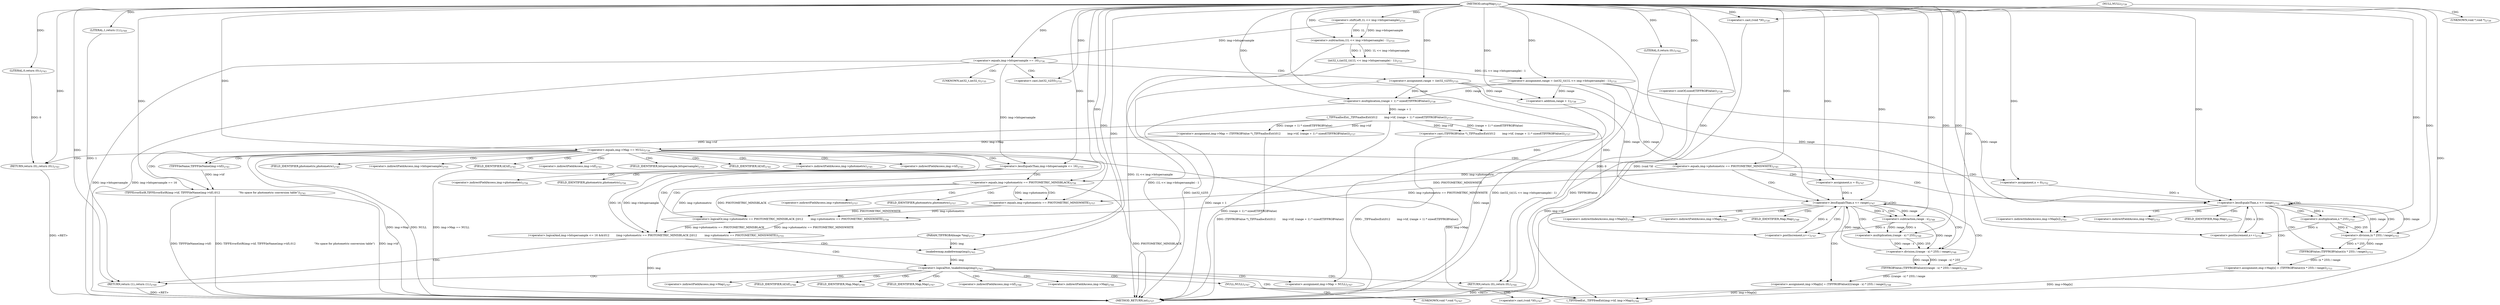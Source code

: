 digraph "setupMap" {  
"60958" [label = <(METHOD,setupMap)<SUB>2727</SUB>> ]
"61122" [label = <(METHOD_RETURN,int)<SUB>2727</SUB>> ]
"60959" [label = <(PARAM,TIFFRGBAImage *img)<SUB>2727</SUB>> ]
"60963" [label = <(&lt;operator&gt;.assignment,range = (int32_t)((1L &lt;&lt; img-&gt;bitspersample) - 1))<SUB>2731</SUB>> ]
"60985" [label = <(&lt;operator&gt;.assignment,img-&gt;Map = (TIFFRGBValue *)_TIFFmallocExt(\012        img-&gt;tif, (range + 1) * sizeof(TIFFRGBValue)))<SUB>2737</SUB>> ]
"61120" [label = <(RETURN,return (1);,return (1);)<SUB>2769</SUB>> ]
"60974" [label = <(&lt;operator&gt;.equals,img-&gt;bitspersample == 16)<SUB>2734</SUB>> ]
"61002" [label = <(&lt;operator&gt;.equals,img-&gt;Map == NULL)<SUB>2739</SUB>> ]
"61024" [label = <(&lt;operator&gt;.equals,img-&gt;photometric == PHOTOMETRIC_MINISWHITE)<SUB>2745</SUB>> ]
"61079" [label = <(&lt;operator&gt;.logicalAnd,img-&gt;bitspersample &lt;= 16 &amp;&amp;\012        (img-&gt;photometric == PHOTOMETRIC_MINISBLACK ||\012         img-&gt;photometric == PHOTOMETRIC_MINISWHITE))<SUB>2755</SUB>> ]
"61121" [label = <(LITERAL,1,return (1);)<SUB>2769</SUB>> ]
"60965" [label = <(int32_t,(int32_t)((1L &lt;&lt; img-&gt;bitspersample) - 1))<SUB>2731</SUB>> ]
"60980" [label = <(&lt;operator&gt;.assignment,range = (int32_t)255)<SUB>2735</SUB>> ]
"60989" [label = <(&lt;operator&gt;.cast,(TIFFRGBValue *)_TIFFmallocExt(\012        img-&gt;tif, (range + 1) * sizeof(TIFFRGBValue)))<SUB>2737</SUB>> ]
"61012" [label = <(TIFFErrorExtR,TIFFErrorExtR(img-&gt;tif, TIFFFileName(img-&gt;tif),\012                      &quot;No space for photometric conversion table&quot;))<SUB>2741</SUB>> ]
"61021" [label = <(RETURN,return (0);,return (0);)<SUB>2743</SUB>> ]
"61104" [label = <(_TIFFfreeExt,_TIFFfreeExt(img-&gt;tif, img-&gt;Map))<SUB>2766</SUB>> ]
"61111" [label = <(&lt;operator&gt;.assignment,img-&gt;Map = NULL)<SUB>2767</SUB>> ]
"60966" [label = <(&lt;operator&gt;.subtraction,(1L &lt;&lt; img-&gt;bitspersample) - 1)<SUB>2731</SUB>> ]
"60991" [label = <(_TIFFmallocExt,_TIFFmallocExt(\012        img-&gt;tif, (range + 1) * sizeof(TIFFRGBValue)))<SUB>2737</SUB>> ]
"61022" [label = <(LITERAL,0,return (0);)<SUB>2743</SUB>> ]
"61035" [label = <(&lt;operator&gt;.lessEqualsThan,x &lt;= range)<SUB>2747</SUB>> ]
"61038" [label = <(&lt;operator&gt;.postIncrement,x++)<SUB>2747</SUB>> ]
"61040" [label = <(&lt;operator&gt;.assignment,img-&gt;Map[x] = (TIFFRGBValue)(((range - x) * 255) / range))<SUB>2748</SUB>> ]
"61080" [label = <(&lt;operator&gt;.lessEqualsThan,img-&gt;bitspersample &lt;= 16)<SUB>2755</SUB>> ]
"61085" [label = <(&lt;operator&gt;.logicalOr,img-&gt;photometric == PHOTOMETRIC_MINISBLACK ||\012         img-&gt;photometric == PHOTOMETRIC_MINISWHITE)<SUB>2756</SUB>> ]
"61098" [label = <(&lt;operator&gt;.logicalNot,!makebwmap(img))<SUB>2763</SUB>> ]
"60967" [label = <(&lt;operator&gt;.shiftLeft,1L &lt;&lt; img-&gt;bitspersample)<SUB>2731</SUB>> ]
"60982" [label = <(&lt;operator&gt;.cast,(int32_t)255)<SUB>2735</SUB>> ]
"60995" [label = <(&lt;operator&gt;.multiplication,(range + 1) * sizeof(TIFFRGBValue))<SUB>2738</SUB>> ]
"61008" [label = <(&lt;operator&gt;.cast,(void *)0)<SUB>2739</SUB>> ]
"61016" [label = <(TIFFFileName,TIFFFileName(img-&gt;tif))<SUB>2741</SUB>> ]
"61032" [label = <(&lt;operator&gt;.assignment,x = 0)<SUB>2747</SUB>> ]
"61061" [label = <(&lt;operator&gt;.lessEqualsThan,x &lt;= range)<SUB>2752</SUB>> ]
"61064" [label = <(&lt;operator&gt;.postIncrement,x++)<SUB>2752</SUB>> ]
"61066" [label = <(&lt;operator&gt;.assignment,img-&gt;Map[x] = (TIFFRGBValue)((x * 255) / range))<SUB>2753</SUB>> ]
"61086" [label = <(&lt;operator&gt;.equals,img-&gt;photometric == PHOTOMETRIC_MINISBLACK)<SUB>2756</SUB>> ]
"61091" [label = <(&lt;operator&gt;.equals,img-&gt;photometric == PHOTOMETRIC_MINISWHITE)<SUB>2757</SUB>> ]
"61102" [label = <(RETURN,return (0);,return (0);)<SUB>2764</SUB>> ]
"60996" [label = <(&lt;operator&gt;.addition,range + 1)<SUB>2738</SUB>> ]
"60999" [label = <(&lt;operator&gt;.sizeOf,sizeof(TIFFRGBValue))<SUB>2738</SUB>> ]
"61046" [label = <(TIFFRGBValue,(TIFFRGBValue)(((range - x) * 255) / range))<SUB>2748</SUB>> ]
"61058" [label = <(&lt;operator&gt;.assignment,x = 0)<SUB>2752</SUB>> ]
"61099" [label = <(makebwmap,makebwmap(img))<SUB>2763</SUB>> ]
"61103" [label = <(LITERAL,0,return (0);)<SUB>2764</SUB>> ]
"61117" [label = <(&lt;operator&gt;.cast,(void *)0)<SUB>2767</SUB>> ]
"61047" [label = <(&lt;operator&gt;.division,((range - x) * 255) / range)<SUB>2748</SUB>> ]
"61072" [label = <(TIFFRGBValue,(TIFFRGBValue)((x * 255) / range))<SUB>2753</SUB>> ]
"61048" [label = <(&lt;operator&gt;.multiplication,(range - x) * 255)<SUB>2748</SUB>> ]
"61073" [label = <(&lt;operator&gt;.division,(x * 255) / range)<SUB>2753</SUB>> ]
"61049" [label = <(&lt;operator&gt;.subtraction,range - x)<SUB>2748</SUB>> ]
"61074" [label = <(&lt;operator&gt;.multiplication,x * 255)<SUB>2753</SUB>> ]
"61006" [label = <(NULL,NULL)<SUB>2739</SUB>> ]
"61025" [label = <(&lt;operator&gt;.indirectFieldAccess,img-&gt;photometric)<SUB>2745</SUB>> ]
"61013" [label = <(&lt;operator&gt;.indirectFieldAccess,img-&gt;tif)<SUB>2741</SUB>> ]
"61027" [label = <(FIELD_IDENTIFIER,photometric,photometric)<SUB>2745</SUB>> ]
"61081" [label = <(&lt;operator&gt;.indirectFieldAccess,img-&gt;bitspersample)<SUB>2755</SUB>> ]
"61105" [label = <(&lt;operator&gt;.indirectFieldAccess,img-&gt;tif)<SUB>2766</SUB>> ]
"61108" [label = <(&lt;operator&gt;.indirectFieldAccess,img-&gt;Map)<SUB>2766</SUB>> ]
"61112" [label = <(&lt;operator&gt;.indirectFieldAccess,img-&gt;Map)<SUB>2767</SUB>> ]
"61115" [label = <(NULL,NULL)<SUB>2767</SUB>> ]
"60983" [label = <(UNKNOWN,int32_t,int32_t)<SUB>2735</SUB>> ]
"61015" [label = <(FIELD_IDENTIFIER,tif,tif)<SUB>2741</SUB>> ]
"61017" [label = <(&lt;operator&gt;.indirectFieldAccess,img-&gt;tif)<SUB>2741</SUB>> ]
"61041" [label = <(&lt;operator&gt;.indirectIndexAccess,img-&gt;Map[x])<SUB>2748</SUB>> ]
"61083" [label = <(FIELD_IDENTIFIER,bitspersample,bitspersample)<SUB>2755</SUB>> ]
"61087" [label = <(&lt;operator&gt;.indirectFieldAccess,img-&gt;photometric)<SUB>2756</SUB>> ]
"61092" [label = <(&lt;operator&gt;.indirectFieldAccess,img-&gt;photometric)<SUB>2757</SUB>> ]
"61107" [label = <(FIELD_IDENTIFIER,tif,tif)<SUB>2766</SUB>> ]
"61110" [label = <(FIELD_IDENTIFIER,Map,Map)<SUB>2766</SUB>> ]
"61114" [label = <(FIELD_IDENTIFIER,Map,Map)<SUB>2767</SUB>> ]
"61009" [label = <(UNKNOWN,void *,void *)<SUB>2739</SUB>> ]
"61019" [label = <(FIELD_IDENTIFIER,tif,tif)<SUB>2741</SUB>> ]
"61042" [label = <(&lt;operator&gt;.indirectFieldAccess,img-&gt;Map)<SUB>2748</SUB>> ]
"61067" [label = <(&lt;operator&gt;.indirectIndexAccess,img-&gt;Map[x])<SUB>2753</SUB>> ]
"61089" [label = <(FIELD_IDENTIFIER,photometric,photometric)<SUB>2756</SUB>> ]
"61094" [label = <(FIELD_IDENTIFIER,photometric,photometric)<SUB>2757</SUB>> ]
"61044" [label = <(FIELD_IDENTIFIER,Map,Map)<SUB>2748</SUB>> ]
"61068" [label = <(&lt;operator&gt;.indirectFieldAccess,img-&gt;Map)<SUB>2753</SUB>> ]
"61118" [label = <(UNKNOWN,void *,void *)<SUB>2767</SUB>> ]
"61070" [label = <(FIELD_IDENTIFIER,Map,Map)<SUB>2753</SUB>> ]
  "61120" -> "61122"  [ label = "DDG: &lt;RET&gt;"] 
  "61102" -> "61122"  [ label = "DDG: &lt;RET&gt;"] 
  "61021" -> "61122"  [ label = "DDG: &lt;RET&gt;"] 
  "60959" -> "61122"  [ label = "DDG: img"] 
  "60966" -> "61122"  [ label = "DDG: 1L &lt;&lt; img-&gt;bitspersample"] 
  "60965" -> "61122"  [ label = "DDG: (1L &lt;&lt; img-&gt;bitspersample) - 1"] 
  "60963" -> "61122"  [ label = "DDG: (int32_t)((1L &lt;&lt; img-&gt;bitspersample) - 1)"] 
  "60974" -> "61122"  [ label = "DDG: img-&gt;bitspersample"] 
  "60974" -> "61122"  [ label = "DDG: img-&gt;bitspersample == 16"] 
  "60980" -> "61122"  [ label = "DDG: (int32_t)255"] 
  "60996" -> "61122"  [ label = "DDG: range"] 
  "60995" -> "61122"  [ label = "DDG: range + 1"] 
  "60991" -> "61122"  [ label = "DDG: (range + 1) * sizeof(TIFFRGBValue)"] 
  "60989" -> "61122"  [ label = "DDG: _TIFFmallocExt(\012        img-&gt;tif, (range + 1) * sizeof(TIFFRGBValue))"] 
  "60985" -> "61122"  [ label = "DDG: (TIFFRGBValue *)_TIFFmallocExt(\012        img-&gt;tif, (range + 1) * sizeof(TIFFRGBValue))"] 
  "61002" -> "61122"  [ label = "DDG: img-&gt;Map"] 
  "61002" -> "61122"  [ label = "DDG: NULL"] 
  "61008" -> "61122"  [ label = "DDG: (void *)0"] 
  "61002" -> "61122"  [ label = "DDG: img-&gt;Map == NULL"] 
  "61012" -> "61122"  [ label = "DDG: img-&gt;tif"] 
  "61012" -> "61122"  [ label = "DDG: TIFFFileName(img-&gt;tif)"] 
  "61012" -> "61122"  [ label = "DDG: TIFFErrorExtR(img-&gt;tif, TIFFFileName(img-&gt;tif),\012                      &quot;No space for photometric conversion table&quot;)"] 
  "61086" -> "61122"  [ label = "DDG: PHOTOMETRIC_MINISBLACK"] 
  "60999" -> "61122"  [ label = "DDG: TIFFRGBValue"] 
  "60958" -> "60959"  [ label = "DDG: "] 
  "60965" -> "60963"  [ label = "DDG: (1L &lt;&lt; img-&gt;bitspersample) - 1"] 
  "60991" -> "60985"  [ label = "DDG: img-&gt;tif"] 
  "60991" -> "60985"  [ label = "DDG: (range + 1) * sizeof(TIFFRGBValue)"] 
  "61121" -> "61120"  [ label = "DDG: 1"] 
  "60958" -> "61120"  [ label = "DDG: "] 
  "60958" -> "60963"  [ label = "DDG: "] 
  "60958" -> "61121"  [ label = "DDG: "] 
  "60966" -> "60965"  [ label = "DDG: 1L &lt;&lt; img-&gt;bitspersample"] 
  "60966" -> "60965"  [ label = "DDG: 1"] 
  "60967" -> "60974"  [ label = "DDG: img-&gt;bitspersample"] 
  "60958" -> "60974"  [ label = "DDG: "] 
  "60958" -> "60980"  [ label = "DDG: "] 
  "60991" -> "60989"  [ label = "DDG: img-&gt;tif"] 
  "60991" -> "60989"  [ label = "DDG: (range + 1) * sizeof(TIFFRGBValue)"] 
  "60985" -> "61002"  [ label = "DDG: img-&gt;Map"] 
  "60958" -> "61002"  [ label = "DDG: "] 
  "61022" -> "61021"  [ label = "DDG: 0"] 
  "60958" -> "61021"  [ label = "DDG: "] 
  "60958" -> "61024"  [ label = "DDG: "] 
  "61080" -> "61079"  [ label = "DDG: img-&gt;bitspersample"] 
  "61080" -> "61079"  [ label = "DDG: 16"] 
  "61085" -> "61079"  [ label = "DDG: img-&gt;photometric == PHOTOMETRIC_MINISBLACK"] 
  "61085" -> "61079"  [ label = "DDG: img-&gt;photometric == PHOTOMETRIC_MINISWHITE"] 
  "60958" -> "61111"  [ label = "DDG: "] 
  "60967" -> "60966"  [ label = "DDG: 1L"] 
  "60967" -> "60966"  [ label = "DDG: img-&gt;bitspersample"] 
  "60958" -> "60966"  [ label = "DDG: "] 
  "60995" -> "60991"  [ label = "DDG: range + 1"] 
  "61016" -> "61012"  [ label = "DDG: img-&gt;tif"] 
  "60958" -> "61012"  [ label = "DDG: "] 
  "60958" -> "61022"  [ label = "DDG: "] 
  "61046" -> "61040"  [ label = "DDG: ((range - x) * 255) / range"] 
  "60974" -> "61080"  [ label = "DDG: img-&gt;bitspersample"] 
  "60958" -> "61080"  [ label = "DDG: "] 
  "61086" -> "61085"  [ label = "DDG: img-&gt;photometric"] 
  "61086" -> "61085"  [ label = "DDG: PHOTOMETRIC_MINISBLACK"] 
  "61024" -> "61085"  [ label = "DDG: img-&gt;photometric == PHOTOMETRIC_MINISWHITE"] 
  "61091" -> "61085"  [ label = "DDG: img-&gt;photometric"] 
  "61091" -> "61085"  [ label = "DDG: PHOTOMETRIC_MINISWHITE"] 
  "60991" -> "61104"  [ label = "DDG: img-&gt;tif"] 
  "61002" -> "61104"  [ label = "DDG: img-&gt;Map"] 
  "61066" -> "61104"  [ label = "DDG: img-&gt;Map[x]"] 
  "61040" -> "61104"  [ label = "DDG: img-&gt;Map[x]"] 
  "60958" -> "60967"  [ label = "DDG: "] 
  "60958" -> "60982"  [ label = "DDG: "] 
  "60963" -> "60995"  [ label = "DDG: range"] 
  "60980" -> "60995"  [ label = "DDG: range"] 
  "60958" -> "60995"  [ label = "DDG: "] 
  "60958" -> "61008"  [ label = "DDG: "] 
  "60991" -> "61016"  [ label = "DDG: img-&gt;tif"] 
  "60958" -> "61032"  [ label = "DDG: "] 
  "61032" -> "61035"  [ label = "DDG: x"] 
  "61038" -> "61035"  [ label = "DDG: x"] 
  "60958" -> "61035"  [ label = "DDG: "] 
  "61047" -> "61035"  [ label = "DDG: range"] 
  "60963" -> "61035"  [ label = "DDG: range"] 
  "60980" -> "61035"  [ label = "DDG: range"] 
  "61049" -> "61038"  [ label = "DDG: x"] 
  "60958" -> "61038"  [ label = "DDG: "] 
  "61072" -> "61066"  [ label = "DDG: (x * 255) / range"] 
  "61024" -> "61086"  [ label = "DDG: img-&gt;photometric"] 
  "60958" -> "61086"  [ label = "DDG: "] 
  "61086" -> "61091"  [ label = "DDG: img-&gt;photometric"] 
  "61024" -> "61091"  [ label = "DDG: PHOTOMETRIC_MINISWHITE"] 
  "60958" -> "61091"  [ label = "DDG: "] 
  "61099" -> "61098"  [ label = "DDG: img"] 
  "61103" -> "61102"  [ label = "DDG: 0"] 
  "60958" -> "61102"  [ label = "DDG: "] 
  "60963" -> "60996"  [ label = "DDG: range"] 
  "60980" -> "60996"  [ label = "DDG: range"] 
  "60958" -> "60996"  [ label = "DDG: "] 
  "60958" -> "60999"  [ label = "DDG: "] 
  "61047" -> "61046"  [ label = "DDG: (range - x) * 255"] 
  "61047" -> "61046"  [ label = "DDG: range"] 
  "60958" -> "61058"  [ label = "DDG: "] 
  "61058" -> "61061"  [ label = "DDG: x"] 
  "61064" -> "61061"  [ label = "DDG: x"] 
  "60958" -> "61061"  [ label = "DDG: "] 
  "61073" -> "61061"  [ label = "DDG: range"] 
  "60963" -> "61061"  [ label = "DDG: range"] 
  "60980" -> "61061"  [ label = "DDG: range"] 
  "61074" -> "61064"  [ label = "DDG: x"] 
  "60958" -> "61064"  [ label = "DDG: "] 
  "60959" -> "61099"  [ label = "DDG: img"] 
  "60958" -> "61099"  [ label = "DDG: "] 
  "60958" -> "61103"  [ label = "DDG: "] 
  "60958" -> "61117"  [ label = "DDG: "] 
  "61048" -> "61047"  [ label = "DDG: range - x"] 
  "61048" -> "61047"  [ label = "DDG: 255"] 
  "61049" -> "61047"  [ label = "DDG: range"] 
  "60958" -> "61047"  [ label = "DDG: "] 
  "61073" -> "61072"  [ label = "DDG: x * 255"] 
  "61073" -> "61072"  [ label = "DDG: range"] 
  "61049" -> "61048"  [ label = "DDG: range"] 
  "61049" -> "61048"  [ label = "DDG: x"] 
  "60958" -> "61048"  [ label = "DDG: "] 
  "61074" -> "61073"  [ label = "DDG: x"] 
  "61074" -> "61073"  [ label = "DDG: 255"] 
  "61061" -> "61073"  [ label = "DDG: range"] 
  "60958" -> "61073"  [ label = "DDG: "] 
  "61035" -> "61049"  [ label = "DDG: range"] 
  "60958" -> "61049"  [ label = "DDG: "] 
  "61035" -> "61049"  [ label = "DDG: x"] 
  "61061" -> "61074"  [ label = "DDG: x"] 
  "60958" -> "61074"  [ label = "DDG: "] 
  "60974" -> "60982"  [ label = "CDG: "] 
  "60974" -> "60983"  [ label = "CDG: "] 
  "60974" -> "60980"  [ label = "CDG: "] 
  "61002" -> "61013"  [ label = "CDG: "] 
  "61002" -> "61027"  [ label = "CDG: "] 
  "61002" -> "61019"  [ label = "CDG: "] 
  "61002" -> "61016"  [ label = "CDG: "] 
  "61002" -> "61012"  [ label = "CDG: "] 
  "61002" -> "61025"  [ label = "CDG: "] 
  "61002" -> "61083"  [ label = "CDG: "] 
  "61002" -> "61015"  [ label = "CDG: "] 
  "61002" -> "61017"  [ label = "CDG: "] 
  "61002" -> "61079"  [ label = "CDG: "] 
  "61002" -> "61021"  [ label = "CDG: "] 
  "61002" -> "61081"  [ label = "CDG: "] 
  "61002" -> "61080"  [ label = "CDG: "] 
  "61002" -> "61024"  [ label = "CDG: "] 
  "61024" -> "61061"  [ label = "CDG: "] 
  "61024" -> "61058"  [ label = "CDG: "] 
  "61024" -> "61032"  [ label = "CDG: "] 
  "61024" -> "61035"  [ label = "CDG: "] 
  "61079" -> "61120"  [ label = "CDG: "] 
  "61079" -> "61098"  [ label = "CDG: "] 
  "61079" -> "61099"  [ label = "CDG: "] 
  "61006" -> "61008"  [ label = "CDG: "] 
  "61006" -> "61009"  [ label = "CDG: "] 
  "61080" -> "61085"  [ label = "CDG: "] 
  "61080" -> "61086"  [ label = "CDG: "] 
  "61080" -> "61089"  [ label = "CDG: "] 
  "61080" -> "61087"  [ label = "CDG: "] 
  "61035" -> "61047"  [ label = "CDG: "] 
  "61035" -> "61046"  [ label = "CDG: "] 
  "61035" -> "61044"  [ label = "CDG: "] 
  "61035" -> "61049"  [ label = "CDG: "] 
  "61035" -> "61042"  [ label = "CDG: "] 
  "61035" -> "61041"  [ label = "CDG: "] 
  "61035" -> "61048"  [ label = "CDG: "] 
  "61035" -> "61038"  [ label = "CDG: "] 
  "61035" -> "61035"  [ label = "CDG: "] 
  "61035" -> "61040"  [ label = "CDG: "] 
  "61086" -> "61094"  [ label = "CDG: "] 
  "61086" -> "61091"  [ label = "CDG: "] 
  "61086" -> "61092"  [ label = "CDG: "] 
  "61098" -> "61102"  [ label = "CDG: "] 
  "61098" -> "61107"  [ label = "CDG: "] 
  "61098" -> "61111"  [ label = "CDG: "] 
  "61098" -> "61114"  [ label = "CDG: "] 
  "61098" -> "61104"  [ label = "CDG: "] 
  "61098" -> "61120"  [ label = "CDG: "] 
  "61098" -> "61112"  [ label = "CDG: "] 
  "61098" -> "61108"  [ label = "CDG: "] 
  "61098" -> "61115"  [ label = "CDG: "] 
  "61098" -> "61110"  [ label = "CDG: "] 
  "61098" -> "61105"  [ label = "CDG: "] 
  "61115" -> "61117"  [ label = "CDG: "] 
  "61115" -> "61118"  [ label = "CDG: "] 
  "61061" -> "61066"  [ label = "CDG: "] 
  "61061" -> "61068"  [ label = "CDG: "] 
  "61061" -> "61061"  [ label = "CDG: "] 
  "61061" -> "61067"  [ label = "CDG: "] 
  "61061" -> "61064"  [ label = "CDG: "] 
  "61061" -> "61070"  [ label = "CDG: "] 
  "61061" -> "61072"  [ label = "CDG: "] 
  "61061" -> "61074"  [ label = "CDG: "] 
  "61061" -> "61073"  [ label = "CDG: "] 
}
